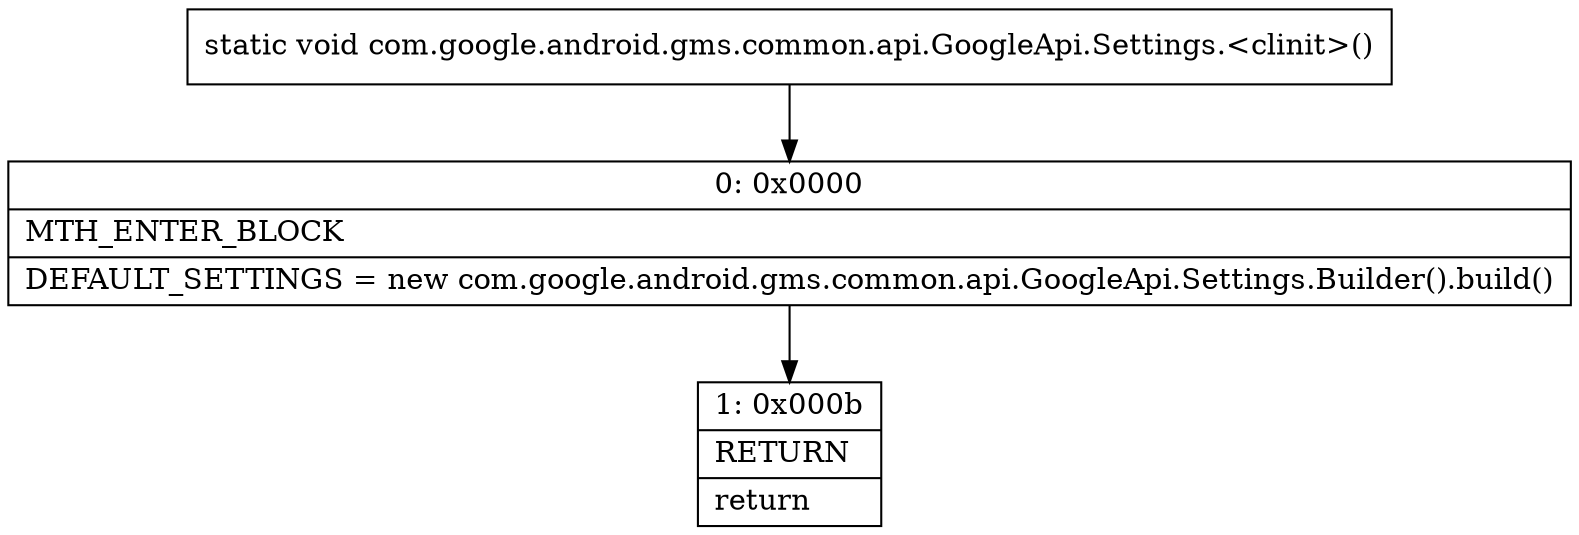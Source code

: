 digraph "CFG forcom.google.android.gms.common.api.GoogleApi.Settings.\<clinit\>()V" {
Node_0 [shape=record,label="{0\:\ 0x0000|MTH_ENTER_BLOCK\l|DEFAULT_SETTINGS = new com.google.android.gms.common.api.GoogleApi.Settings.Builder().build()\l}"];
Node_1 [shape=record,label="{1\:\ 0x000b|RETURN\l|return\l}"];
MethodNode[shape=record,label="{static void com.google.android.gms.common.api.GoogleApi.Settings.\<clinit\>() }"];
MethodNode -> Node_0;
Node_0 -> Node_1;
}

